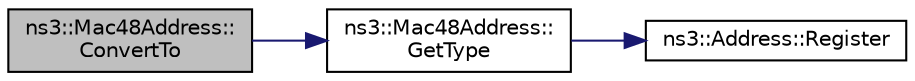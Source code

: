 digraph "ns3::Mac48Address::ConvertTo"
{
 // LATEX_PDF_SIZE
  edge [fontname="Helvetica",fontsize="10",labelfontname="Helvetica",labelfontsize="10"];
  node [fontname="Helvetica",fontsize="10",shape=record];
  rankdir="LR";
  Node1 [label="ns3::Mac48Address::\lConvertTo",height=0.2,width=0.4,color="black", fillcolor="grey75", style="filled", fontcolor="black",tooltip=" "];
  Node1 -> Node2 [color="midnightblue",fontsize="10",style="solid",fontname="Helvetica"];
  Node2 [label="ns3::Mac48Address::\lGetType",height=0.2,width=0.4,color="black", fillcolor="white", style="filled",URL="$classns3_1_1_mac48_address.html#a5d365853b58b7acb2cc1cf905115891b",tooltip="Return the Type of address."];
  Node2 -> Node3 [color="midnightblue",fontsize="10",style="solid",fontname="Helvetica"];
  Node3 [label="ns3::Address::Register",height=0.2,width=0.4,color="black", fillcolor="white", style="filled",URL="$classns3_1_1_address.html#a75d239c79bb3c39d64a8db4f2d3d9b20",tooltip="Allocate a new type id for a new type of address."];
}
